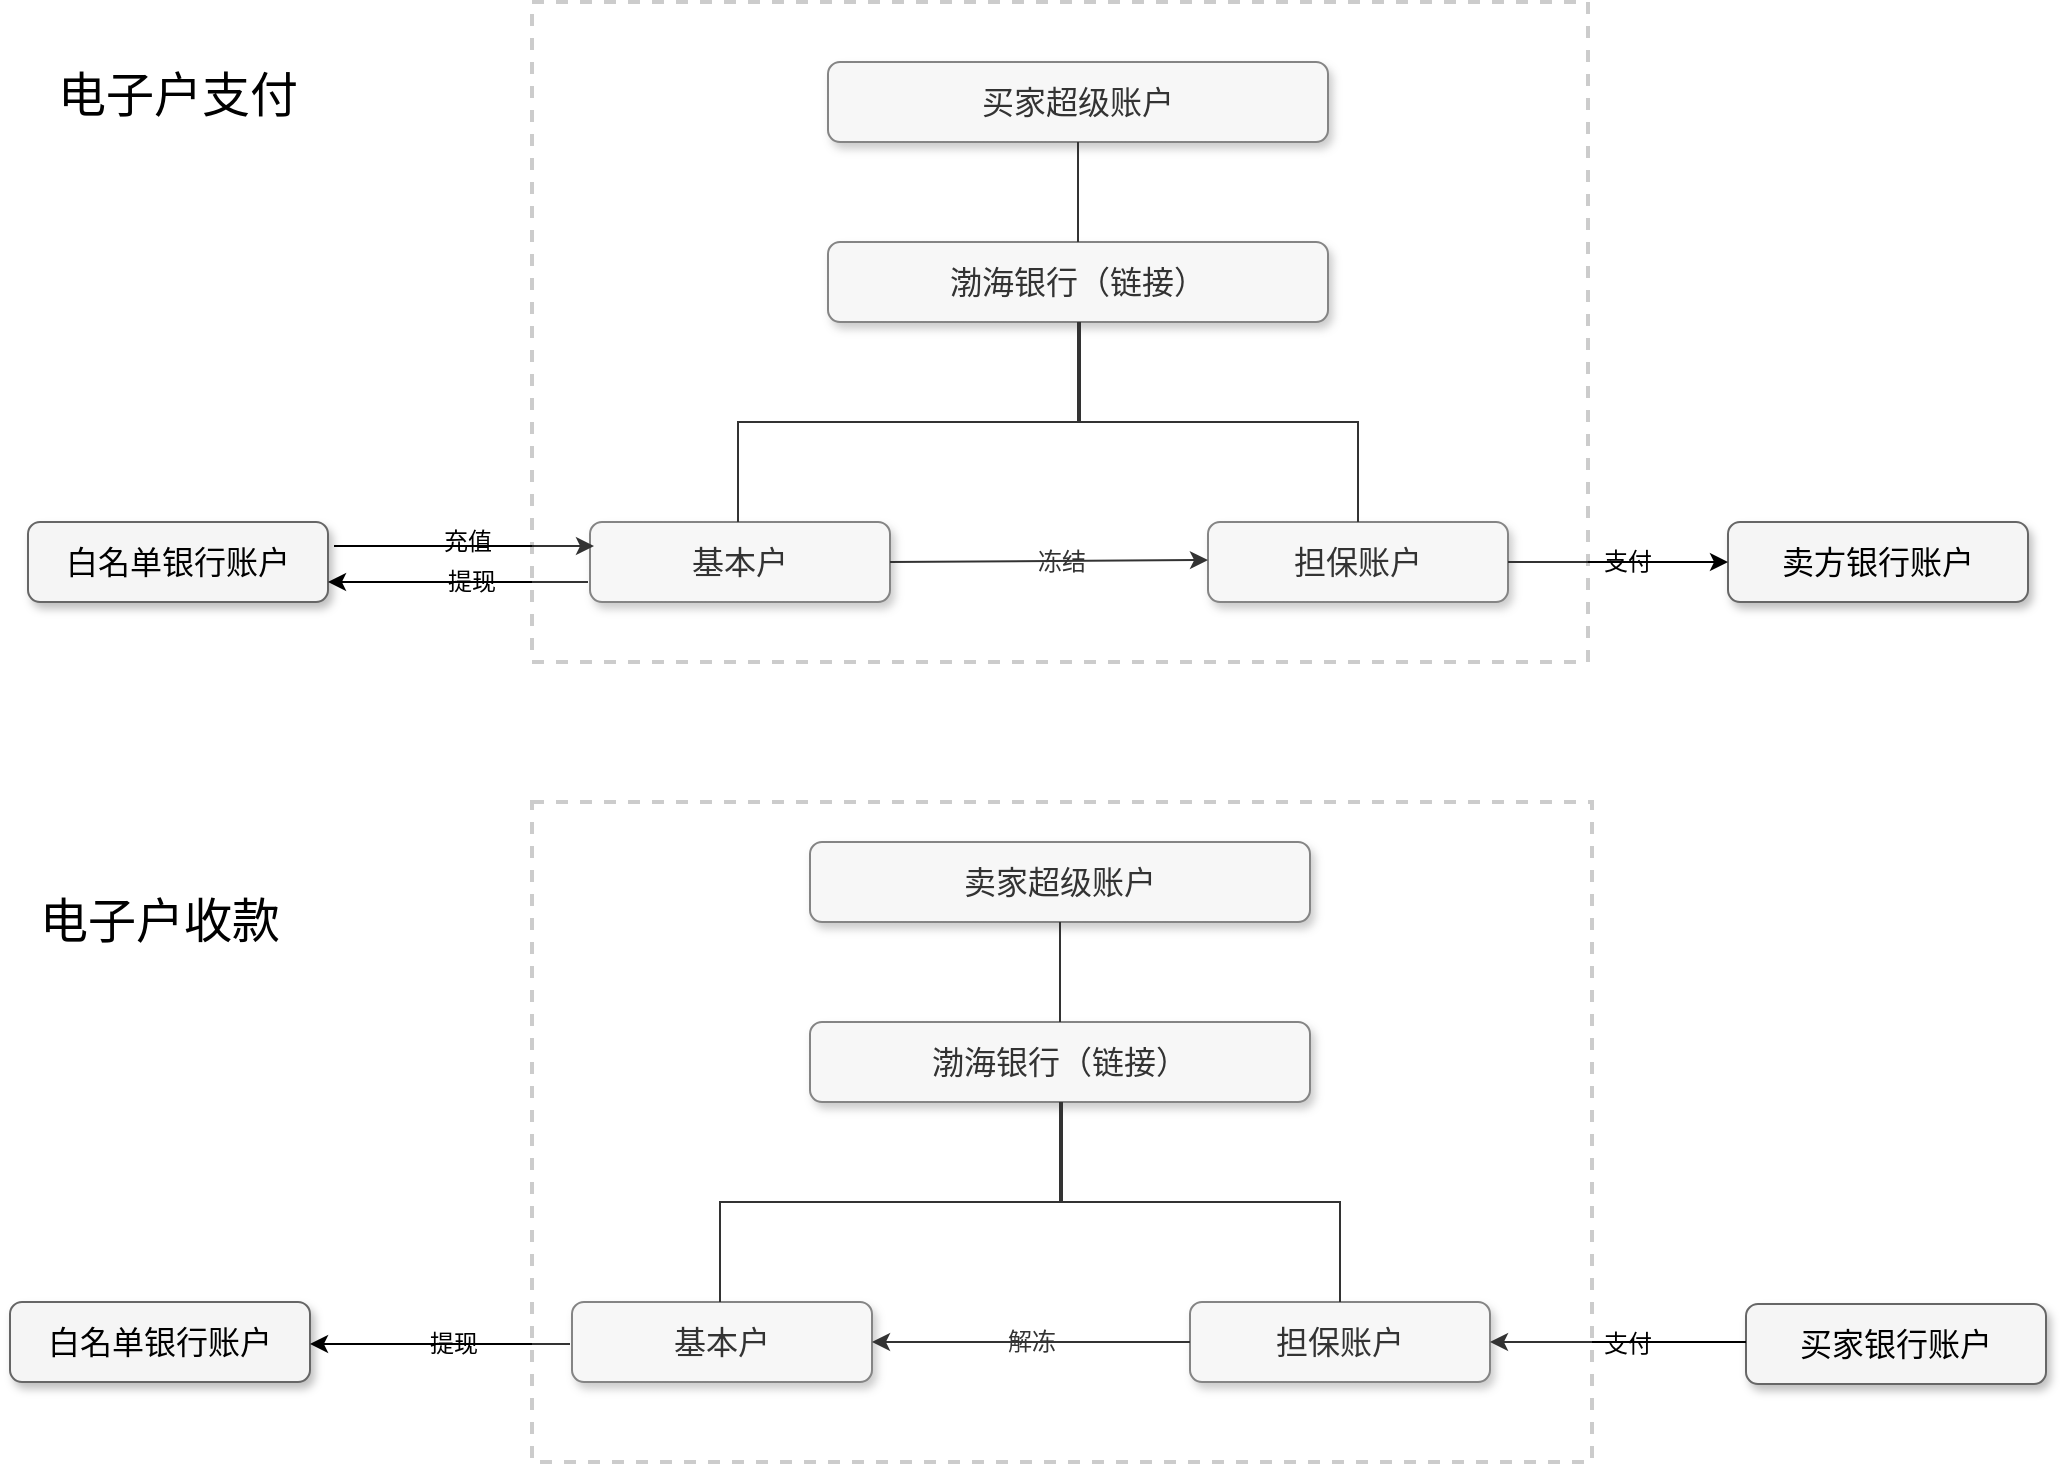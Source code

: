 <mxfile version="14.4.4" type="github">
  <diagram name="Page-1" id="b98fa263-6416-c6ec-5b7d-78bf54ef71d0">
    <mxGraphModel dx="1064" dy="547" grid="1" gridSize="10" guides="1" tooltips="1" connect="1" arrows="1" fold="1" page="1" pageScale="1.5" pageWidth="1169" pageHeight="826" background="#ffffff" math="0" shadow="0">
      <root>
        <mxCell id="0" style=";html=1;" />
        <mxCell id="1" style=";html=1;" parent="0" />
        <mxCell id="303ed1de8c2c98b4-3" value="买家超级账户" style="whiteSpace=wrap;html=1;rounded=1;shadow=1;strokeWidth=1;fontSize=16;align=center;fillColor=#f5f5f5;strokeColor=#666666;" parent="1" vertex="1">
          <mxGeometry x="890" y="170" width="250" height="40" as="geometry" />
        </mxCell>
        <mxCell id="303ed1de8c2c98b4-4" value="渤海银行（链接）" style="whiteSpace=wrap;html=1;rounded=1;shadow=1;strokeWidth=1;fontSize=16;align=center;fillColor=#f5f5f5;strokeColor=#666666;" parent="1" vertex="1">
          <mxGeometry x="890" y="260" width="250" height="40" as="geometry" />
        </mxCell>
        <mxCell id="303ed1de8c2c98b4-5" value="基本户" style="whiteSpace=wrap;html=1;rounded=1;shadow=1;strokeWidth=1;fontSize=16;align=center;fillColor=#f5f5f5;strokeColor=#666666;" parent="1" vertex="1">
          <mxGeometry x="771" y="400" width="150" height="40" as="geometry" />
        </mxCell>
        <mxCell id="303ed1de8c2c98b4-8" value="担保账户" style="whiteSpace=wrap;html=1;rounded=1;shadow=1;strokeWidth=1;fontSize=16;align=center;fillColor=#f5f5f5;strokeColor=#666666;" parent="1" vertex="1">
          <mxGeometry x="1080" y="400" width="150" height="40" as="geometry" />
        </mxCell>
        <mxCell id="303ed1de8c2c98b4-79" style="edgeStyle=orthogonalEdgeStyle;html=1;startSize=6;endFill=0;endSize=6;strokeWidth=1;fontSize=16;rounded=0;endArrow=none;" parent="1" source="303ed1de8c2c98b4-3" target="303ed1de8c2c98b4-4" edge="1">
          <mxGeometry relative="1" as="geometry" />
        </mxCell>
        <mxCell id="303ed1de8c2c98b4-80" style="edgeStyle=orthogonalEdgeStyle;html=1;startSize=6;endFill=0;endSize=6;strokeWidth=1;fontSize=16;rounded=0;endArrow=none;" parent="1" source="303ed1de8c2c98b4-4" target="303ed1de8c2c98b4-5" edge="1">
          <mxGeometry relative="1" as="geometry">
            <Array as="points">
              <mxPoint x="1016" y="350" />
              <mxPoint x="845" y="350" />
            </Array>
          </mxGeometry>
        </mxCell>
        <mxCell id="303ed1de8c2c98b4-83" style="edgeStyle=orthogonalEdgeStyle;html=1;startSize=6;endFill=0;endSize=6;strokeWidth=1;fontSize=16;rounded=0;endArrow=none;" parent="1" source="303ed1de8c2c98b4-4" target="303ed1de8c2c98b4-8" edge="1">
          <mxGeometry relative="1" as="geometry">
            <Array as="points">
              <mxPoint x="1015" y="350" />
              <mxPoint x="1155" y="350" />
            </Array>
          </mxGeometry>
        </mxCell>
        <mxCell id="sh0Ztg0ta_Bch6exZdTG-2" value="白名单银行账户" style="whiteSpace=wrap;html=1;rounded=1;shadow=1;strokeWidth=1;fontSize=16;align=center;fillColor=#f5f5f5;strokeColor=#666666;" vertex="1" parent="1">
          <mxGeometry x="490" y="400" width="150" height="40" as="geometry" />
        </mxCell>
        <mxCell id="sh0Ztg0ta_Bch6exZdTG-3" value="" style="endArrow=classic;html=1;entryX=0;entryY=0.5;entryDx=0;entryDy=0;" edge="1" parent="1">
          <mxGeometry width="50" height="50" relative="1" as="geometry">
            <mxPoint x="643" y="412" as="sourcePoint" />
            <mxPoint x="773" y="412" as="targetPoint" />
          </mxGeometry>
        </mxCell>
        <mxCell id="sh0Ztg0ta_Bch6exZdTG-4" value="" style="endArrow=classic;html=1;entryX=1;entryY=0.75;entryDx=0;entryDy=0;" edge="1" parent="1" target="sh0Ztg0ta_Bch6exZdTG-2">
          <mxGeometry width="50" height="50" relative="1" as="geometry">
            <mxPoint x="770" y="430" as="sourcePoint" />
            <mxPoint x="820" y="380" as="targetPoint" />
          </mxGeometry>
        </mxCell>
        <mxCell id="sh0Ztg0ta_Bch6exZdTG-5" value="充值" style="rounded=0;whiteSpace=wrap;html=1;gradientColor=#ffffff;strokeWidth=1;strokeColor=#FFFFFF;opacity=0;" vertex="1" parent="1">
          <mxGeometry x="690" y="400" width="40" height="20" as="geometry" />
        </mxCell>
        <mxCell id="sh0Ztg0ta_Bch6exZdTG-8" value="提现" style="rounded=0;whiteSpace=wrap;html=1;gradientColor=#ffffff;strokeWidth=1;strokeColor=#FFFFFF;opacity=0;" vertex="1" parent="1">
          <mxGeometry x="692" y="420" width="40" height="20" as="geometry" />
        </mxCell>
        <mxCell id="sh0Ztg0ta_Bch6exZdTG-14" value="" style="endArrow=classic;html=1;entryX=0;entryY=0.5;entryDx=0;entryDy=0;exitX=1;exitY=0.5;exitDx=0;exitDy=0;" edge="1" parent="1" source="303ed1de8c2c98b4-5">
          <mxGeometry width="50" height="50" relative="1" as="geometry">
            <mxPoint x="950" y="419" as="sourcePoint" />
            <mxPoint x="1080" y="419" as="targetPoint" />
          </mxGeometry>
        </mxCell>
        <mxCell id="sh0Ztg0ta_Bch6exZdTG-19" value="冻结" style="rounded=0;whiteSpace=wrap;html=1;gradientColor=#ffffff;strokeWidth=1;strokeColor=#FFFFFF;opacity=0;" vertex="1" parent="1">
          <mxGeometry x="987" y="410" width="40" height="20" as="geometry" />
        </mxCell>
        <mxCell id="sh0Ztg0ta_Bch6exZdTG-27" value="&lt;font style=&quot;font-size: 24px&quot;&gt;电子户支付&lt;/font&gt;" style="rounded=0;whiteSpace=wrap;html=1;strokeWidth=1;gradientColor=#ffffff;opacity=20;strokeColor=none;fontSize=24;" vertex="1" parent="1">
          <mxGeometry x="490" y="157" width="150" height="60" as="geometry" />
        </mxCell>
        <mxCell id="sh0Ztg0ta_Bch6exZdTG-28" value="卖家超级账户" style="whiteSpace=wrap;html=1;rounded=1;shadow=1;strokeWidth=1;fontSize=16;align=center;fillColor=#f5f5f5;strokeColor=#666666;" vertex="1" parent="1">
          <mxGeometry x="881" y="560" width="250" height="40" as="geometry" />
        </mxCell>
        <mxCell id="sh0Ztg0ta_Bch6exZdTG-29" value="渤海银行（链接）" style="whiteSpace=wrap;html=1;rounded=1;shadow=1;strokeWidth=1;fontSize=16;align=center;fillColor=#f5f5f5;strokeColor=#666666;" vertex="1" parent="1">
          <mxGeometry x="881" y="650" width="250" height="40" as="geometry" />
        </mxCell>
        <mxCell id="sh0Ztg0ta_Bch6exZdTG-30" value="基本户" style="whiteSpace=wrap;html=1;rounded=1;shadow=1;strokeWidth=1;fontSize=16;align=center;fillColor=#f5f5f5;strokeColor=#666666;" vertex="1" parent="1">
          <mxGeometry x="762" y="790" width="150" height="40" as="geometry" />
        </mxCell>
        <mxCell id="sh0Ztg0ta_Bch6exZdTG-31" value="担保账户" style="whiteSpace=wrap;html=1;rounded=1;shadow=1;strokeWidth=1;fontSize=16;align=center;fillColor=#f5f5f5;strokeColor=#666666;" vertex="1" parent="1">
          <mxGeometry x="1071" y="790" width="150" height="40" as="geometry" />
        </mxCell>
        <mxCell id="sh0Ztg0ta_Bch6exZdTG-32" style="edgeStyle=orthogonalEdgeStyle;html=1;startSize=6;endFill=0;endSize=6;strokeWidth=1;fontSize=16;rounded=0;endArrow=none;" edge="1" source="sh0Ztg0ta_Bch6exZdTG-28" target="sh0Ztg0ta_Bch6exZdTG-29" parent="1">
          <mxGeometry relative="1" as="geometry" />
        </mxCell>
        <mxCell id="sh0Ztg0ta_Bch6exZdTG-33" style="edgeStyle=orthogonalEdgeStyle;html=1;startSize=6;endFill=0;endSize=6;strokeWidth=1;fontSize=16;rounded=0;endArrow=none;" edge="1" source="sh0Ztg0ta_Bch6exZdTG-29" target="sh0Ztg0ta_Bch6exZdTG-30" parent="1">
          <mxGeometry relative="1" as="geometry">
            <Array as="points">
              <mxPoint x="1007" y="740" />
              <mxPoint x="836" y="740" />
            </Array>
          </mxGeometry>
        </mxCell>
        <mxCell id="sh0Ztg0ta_Bch6exZdTG-34" style="edgeStyle=orthogonalEdgeStyle;html=1;startSize=6;endFill=0;endSize=6;strokeWidth=1;fontSize=16;rounded=0;endArrow=none;" edge="1" source="sh0Ztg0ta_Bch6exZdTG-29" target="sh0Ztg0ta_Bch6exZdTG-31" parent="1">
          <mxGeometry relative="1" as="geometry">
            <Array as="points">
              <mxPoint x="1006" y="740" />
              <mxPoint x="1146" y="740" />
            </Array>
          </mxGeometry>
        </mxCell>
        <mxCell id="sh0Ztg0ta_Bch6exZdTG-35" value="白名单银行账户" style="whiteSpace=wrap;html=1;rounded=1;shadow=1;strokeWidth=1;fontSize=16;align=center;fillColor=#f5f5f5;strokeColor=#666666;" vertex="1" parent="1">
          <mxGeometry x="481" y="790" width="150" height="40" as="geometry" />
        </mxCell>
        <mxCell id="sh0Ztg0ta_Bch6exZdTG-37" value="" style="endArrow=classic;html=1;entryX=1;entryY=0.75;entryDx=0;entryDy=0;" edge="1" parent="1">
          <mxGeometry width="50" height="50" relative="1" as="geometry">
            <mxPoint x="761" y="811" as="sourcePoint" />
            <mxPoint x="631" y="811" as="targetPoint" />
          </mxGeometry>
        </mxCell>
        <mxCell id="sh0Ztg0ta_Bch6exZdTG-39" value="提现" style="rounded=0;whiteSpace=wrap;html=1;gradientColor=#ffffff;strokeWidth=1;strokeColor=#FFFFFF;opacity=0;" vertex="1" parent="1">
          <mxGeometry x="683" y="801" width="40" height="20" as="geometry" />
        </mxCell>
        <mxCell id="sh0Ztg0ta_Bch6exZdTG-43" value="&lt;font style=&quot;font-size: 24px&quot;&gt;电子户收款&lt;/font&gt;" style="rounded=0;whiteSpace=wrap;html=1;strokeWidth=1;gradientColor=#ffffff;opacity=20;strokeColor=none;fontSize=24;" vertex="1" parent="1">
          <mxGeometry x="481" y="570" width="150" height="60" as="geometry" />
        </mxCell>
        <mxCell id="sh0Ztg0ta_Bch6exZdTG-44" value="" style="endArrow=classic;html=1;fontSize=24;entryX=1;entryY=0.5;entryDx=0;entryDy=0;" edge="1" parent="1" target="sh0Ztg0ta_Bch6exZdTG-30">
          <mxGeometry width="50" height="50" relative="1" as="geometry">
            <mxPoint x="1071" y="810" as="sourcePoint" />
            <mxPoint x="1121" y="760" as="targetPoint" />
          </mxGeometry>
        </mxCell>
        <mxCell id="sh0Ztg0ta_Bch6exZdTG-45" value="解冻" style="rounded=0;whiteSpace=wrap;html=1;gradientColor=#ffffff;strokeWidth=1;strokeColor=#FFFFFF;opacity=0;" vertex="1" parent="1">
          <mxGeometry x="972" y="800" width="40" height="20" as="geometry" />
        </mxCell>
        <mxCell id="sh0Ztg0ta_Bch6exZdTG-46" value="卖方银行账户" style="whiteSpace=wrap;html=1;rounded=1;shadow=1;strokeWidth=1;fontSize=16;align=center;fillColor=#f5f5f5;strokeColor=#666666;" vertex="1" parent="1">
          <mxGeometry x="1340" y="400" width="150" height="40" as="geometry" />
        </mxCell>
        <mxCell id="sh0Ztg0ta_Bch6exZdTG-50" value="" style="endArrow=classic;html=1;fontSize=24;exitX=1;exitY=0.5;exitDx=0;exitDy=0;entryX=0;entryY=0.5;entryDx=0;entryDy=0;" edge="1" parent="1" source="303ed1de8c2c98b4-8" target="sh0Ztg0ta_Bch6exZdTG-46">
          <mxGeometry width="50" height="50" relative="1" as="geometry">
            <mxPoint x="1390" y="435" as="sourcePoint" />
            <mxPoint x="1320" y="420" as="targetPoint" />
          </mxGeometry>
        </mxCell>
        <mxCell id="sh0Ztg0ta_Bch6exZdTG-52" value="支付" style="rounded=0;whiteSpace=wrap;html=1;gradientColor=#ffffff;strokeWidth=1;strokeColor=#FFFFFF;opacity=0;" vertex="1" parent="1">
          <mxGeometry x="1270" y="410" width="40" height="20" as="geometry" />
        </mxCell>
        <mxCell id="sh0Ztg0ta_Bch6exZdTG-54" value="买家银行账户" style="whiteSpace=wrap;html=1;rounded=1;shadow=1;strokeWidth=1;fontSize=16;align=center;fillColor=#f5f5f5;strokeColor=#666666;" vertex="1" parent="1">
          <mxGeometry x="1349" y="791" width="150" height="40" as="geometry" />
        </mxCell>
        <mxCell id="sh0Ztg0ta_Bch6exZdTG-55" value="支付" style="rounded=0;whiteSpace=wrap;html=1;gradientColor=#ffffff;strokeWidth=1;strokeColor=#FFFFFF;opacity=0;" vertex="1" parent="1">
          <mxGeometry x="1270" y="801" width="40" height="20" as="geometry" />
        </mxCell>
        <mxCell id="sh0Ztg0ta_Bch6exZdTG-56" value="" style="endArrow=classic;html=1;fontSize=24;entryX=1;entryY=0.5;entryDx=0;entryDy=0;" edge="1" parent="1" target="sh0Ztg0ta_Bch6exZdTG-31">
          <mxGeometry width="50" height="50" relative="1" as="geometry">
            <mxPoint x="1349" y="810" as="sourcePoint" />
            <mxPoint x="1399" y="760" as="targetPoint" />
          </mxGeometry>
        </mxCell>
        <mxCell id="sh0Ztg0ta_Bch6exZdTG-59" value="" style="rounded=0;whiteSpace=wrap;html=1;dashed=1;strokeColor=#000000;strokeWidth=2;gradientColor=#ffffff;fontSize=24;opacity=20;" vertex="1" parent="1">
          <mxGeometry x="742" y="540" width="530" height="330" as="geometry" />
        </mxCell>
        <mxCell id="sh0Ztg0ta_Bch6exZdTG-60" value="" style="rounded=0;whiteSpace=wrap;html=1;dashed=1;strokeColor=#000000;strokeWidth=2;gradientColor=#ffffff;fontSize=24;opacity=20;" vertex="1" parent="1">
          <mxGeometry x="742" y="140" width="528" height="330" as="geometry" />
        </mxCell>
      </root>
    </mxGraphModel>
  </diagram>
</mxfile>
